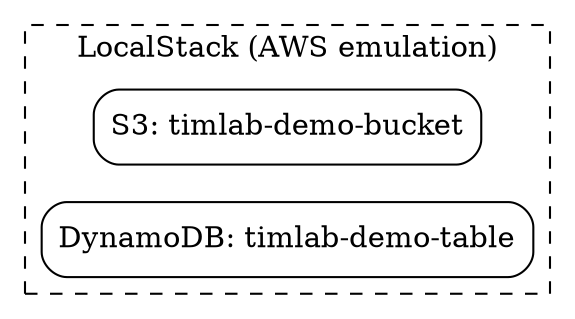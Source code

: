 digraph iac_local {
  rankdir=LR;
  node [shape=box, style=rounded];

  subgraph cluster_localstack {
    label="LocalStack (AWS emulation)";
    style=dashed;

    s3 [label="S3: timlab-demo-bucket"];
    ddb [label="DynamoDB: timlab-demo-table"];
  }
}
